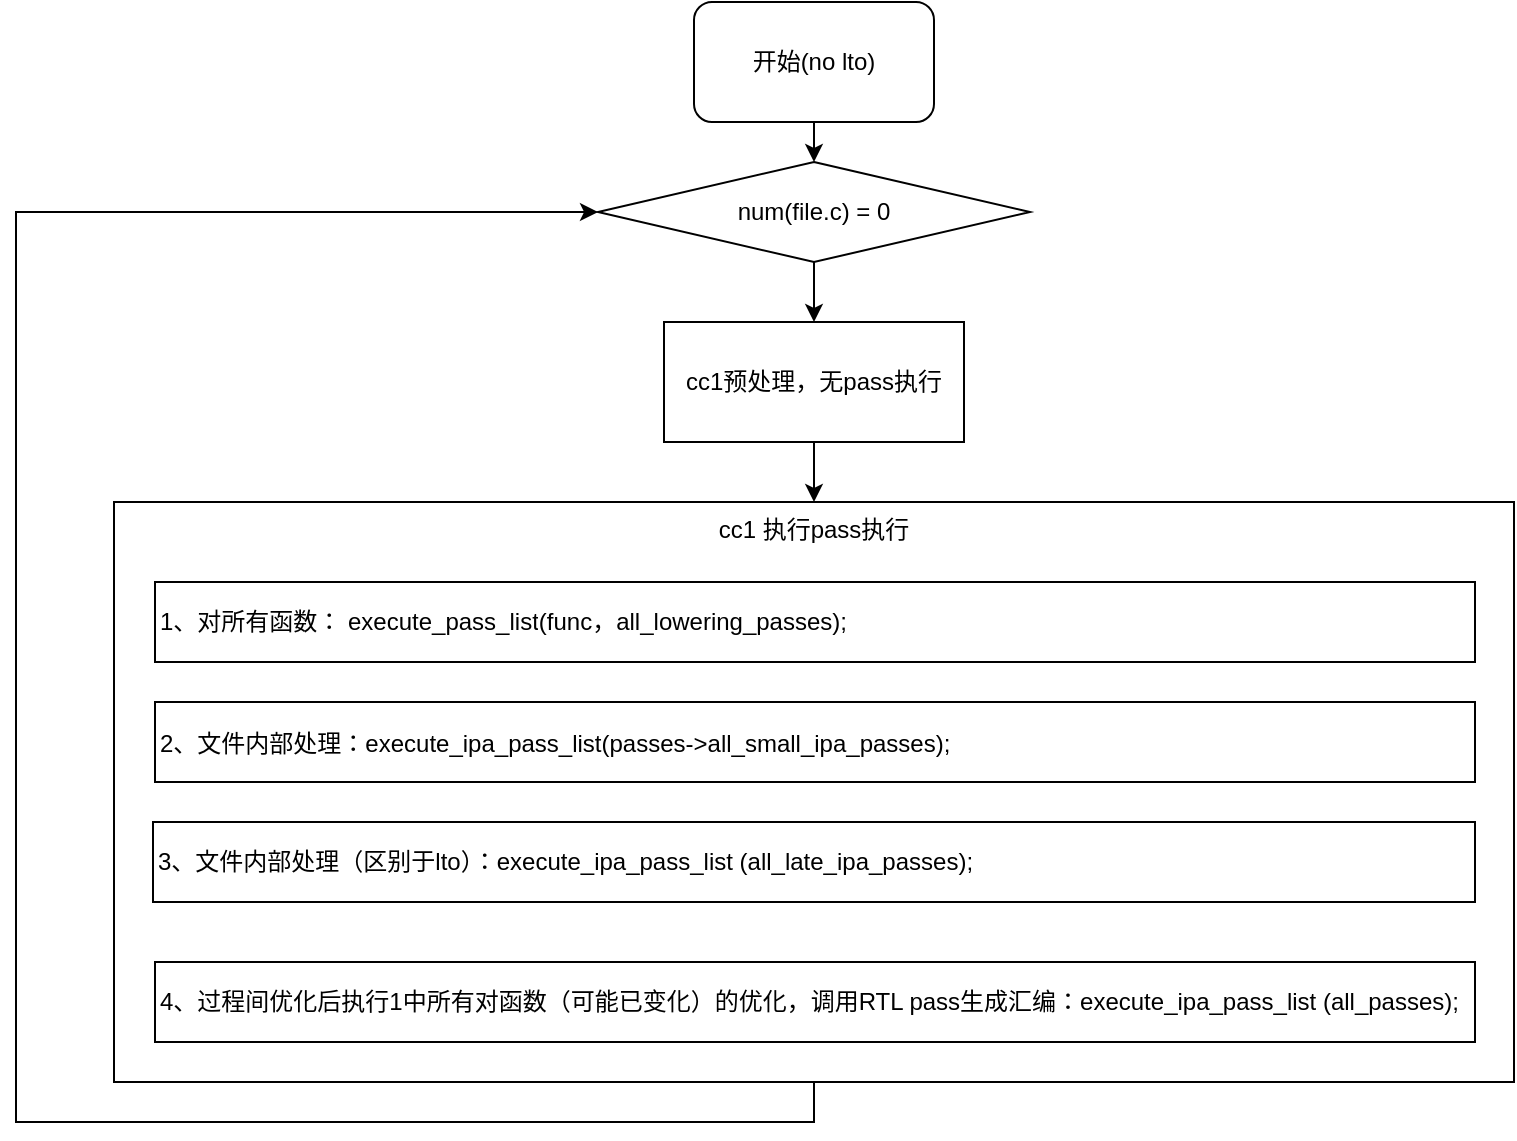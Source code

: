 <mxfile version="14.2.4" type="github">
  <diagram id="GdB9ARNnYLUnV3MUq9Q7" name="Page-1">
    <mxGraphModel dx="2249" dy="706" grid="1" gridSize="10" guides="1" tooltips="1" connect="1" arrows="1" fold="1" page="1" pageScale="1" pageWidth="827" pageHeight="1169" math="0" shadow="0">
      <root>
        <mxCell id="0" />
        <mxCell id="1" parent="0" />
        <mxCell id="4IkLFCAA3DbMa402_Vh1-22" style="edgeStyle=orthogonalEdgeStyle;rounded=0;orthogonalLoop=1;jettySize=auto;html=1;exitX=0.5;exitY=1;exitDx=0;exitDy=0;entryX=0.5;entryY=0;entryDx=0;entryDy=0;fontFamily=Helvetica;fontSize=12;fontColor=#000000;" edge="1" parent="1" source="4IkLFCAA3DbMa402_Vh1-1" target="4IkLFCAA3DbMa402_Vh1-4">
          <mxGeometry relative="1" as="geometry" />
        </mxCell>
        <mxCell id="4IkLFCAA3DbMa402_Vh1-1" value="开始(no lto)" style="rounded=1;whiteSpace=wrap;html=1;fontFamily=Helvetica;fontSize=12;" vertex="1" parent="1">
          <mxGeometry x="309" y="140" width="120" height="60" as="geometry" />
        </mxCell>
        <mxCell id="4IkLFCAA3DbMa402_Vh1-25" style="edgeStyle=orthogonalEdgeStyle;rounded=0;orthogonalLoop=1;jettySize=auto;html=1;exitX=0.5;exitY=1;exitDx=0;exitDy=0;entryX=0.5;entryY=0;entryDx=0;entryDy=0;fontFamily=Helvetica;fontSize=12;fontColor=#000000;" edge="1" parent="1" source="4IkLFCAA3DbMa402_Vh1-2" target="4IkLFCAA3DbMa402_Vh1-3">
          <mxGeometry relative="1" as="geometry" />
        </mxCell>
        <mxCell id="4IkLFCAA3DbMa402_Vh1-2" value="cc1预处理，无pass执行" style="rounded=0;whiteSpace=wrap;html=1;fontFamily=Helvetica;fontSize=12;" vertex="1" parent="1">
          <mxGeometry x="294" y="300" width="150" height="60" as="geometry" />
        </mxCell>
        <mxCell id="4IkLFCAA3DbMa402_Vh1-26" style="edgeStyle=orthogonalEdgeStyle;rounded=0;orthogonalLoop=1;jettySize=auto;html=1;exitX=0.5;exitY=1;exitDx=0;exitDy=0;entryX=0;entryY=0.5;entryDx=0;entryDy=0;fontFamily=Helvetica;fontSize=12;fontColor=#000000;" edge="1" parent="1" source="4IkLFCAA3DbMa402_Vh1-3" target="4IkLFCAA3DbMa402_Vh1-4">
          <mxGeometry relative="1" as="geometry">
            <Array as="points">
              <mxPoint x="369" y="700" />
              <mxPoint x="-30" y="700" />
              <mxPoint x="-30" y="245" />
            </Array>
          </mxGeometry>
        </mxCell>
        <mxCell id="4IkLFCAA3DbMa402_Vh1-3" value="cc1 执行pass执行" style="rounded=0;whiteSpace=wrap;html=1;verticalAlign=top;fontFamily=Helvetica;align=center;fontSize=12;" vertex="1" parent="1">
          <mxGeometry x="19" y="390" width="700" height="290" as="geometry" />
        </mxCell>
        <mxCell id="4IkLFCAA3DbMa402_Vh1-23" style="edgeStyle=orthogonalEdgeStyle;rounded=0;orthogonalLoop=1;jettySize=auto;html=1;exitX=0.5;exitY=1;exitDx=0;exitDy=0;entryX=0.5;entryY=0;entryDx=0;entryDy=0;fontFamily=Helvetica;fontSize=12;fontColor=#000000;" edge="1" parent="1" source="4IkLFCAA3DbMa402_Vh1-4" target="4IkLFCAA3DbMa402_Vh1-2">
          <mxGeometry relative="1" as="geometry" />
        </mxCell>
        <mxCell id="4IkLFCAA3DbMa402_Vh1-4" value="num(file.c) = 0" style="rhombus;whiteSpace=wrap;html=1;fontFamily=Helvetica;fontSize=12;" vertex="1" parent="1">
          <mxGeometry x="261" y="220" width="216" height="50" as="geometry" />
        </mxCell>
        <mxCell id="4IkLFCAA3DbMa402_Vh1-12" value="&lt;span style=&quot;font-size: 12px; background-color: rgb(255, 255, 255);&quot;&gt;1、对所有函数： execute_pass_list&lt;/span&gt;&lt;span style=&quot;font-size: 12px; background-color: rgb(255, 255, 255);&quot;&gt;(func，&lt;/span&gt;&lt;span style=&quot;font-size: 12px; background-color: rgb(255, 255, 255);&quot;&gt;all_lowering_passes&lt;/span&gt;&lt;span style=&quot;font-size: 12px; background-color: rgb(255, 255, 255);&quot;&gt;);&lt;/span&gt;" style="rounded=0;whiteSpace=wrap;html=1;fontFamily=Helvetica;align=left;fontSize=12;" vertex="1" parent="1">
          <mxGeometry x="39.5" y="430" width="660" height="40" as="geometry" />
        </mxCell>
        <mxCell id="4IkLFCAA3DbMa402_Vh1-13" value="&lt;div style=&quot;font-size: 12px; line-height: 24px;&quot;&gt;&lt;span style=&quot;background-color: rgb(255, 255, 255); font-size: 12px;&quot;&gt;2、文件内部处理：execute_ipa_pass_list(passes-&amp;gt;all_small_ipa_passes);&lt;/span&gt;&lt;/div&gt;" style="rounded=0;whiteSpace=wrap;html=1;labelBackgroundColor=#FFFFFF;fontFamily=Helvetica;align=left;fontSize=12;" vertex="1" parent="1">
          <mxGeometry x="39.5" y="490" width="660" height="40" as="geometry" />
        </mxCell>
        <mxCell id="4IkLFCAA3DbMa402_Vh1-14" value="&lt;span style=&quot;font-size: 12px&quot;&gt;4、过程间优化后执行1中所有对函数（可能已变化）的优化，调用RTL pass生成汇编：execute_ipa_pass_list (all_passes);&lt;/span&gt;" style="rounded=0;whiteSpace=wrap;html=1;fontFamily=Helvetica;align=left;fontSize=12;" vertex="1" parent="1">
          <mxGeometry x="39.5" y="620" width="660" height="40" as="geometry" />
        </mxCell>
        <mxCell id="4IkLFCAA3DbMa402_Vh1-15" value="&lt;span style=&quot;font-size: 12px; background-color: rgb(255, 255, 255);&quot;&gt;3、文件内部处理（区别于lto）：&lt;/span&gt;&lt;span style=&quot;font-size: 12px;&quot;&gt;execute_ipa_pass_list (&lt;/span&gt;&lt;span style=&quot;font-size: 12px;&quot;&gt;all_late_ipa_passes&lt;/span&gt;&lt;span style=&quot;font-size: 12px;&quot;&gt;);&lt;/span&gt;" style="rounded=0;whiteSpace=wrap;html=1;fontFamily=Helvetica;align=left;fontSize=12;" vertex="1" parent="1">
          <mxGeometry x="38.5" y="550" width="661" height="40" as="geometry" />
        </mxCell>
      </root>
    </mxGraphModel>
  </diagram>
</mxfile>
